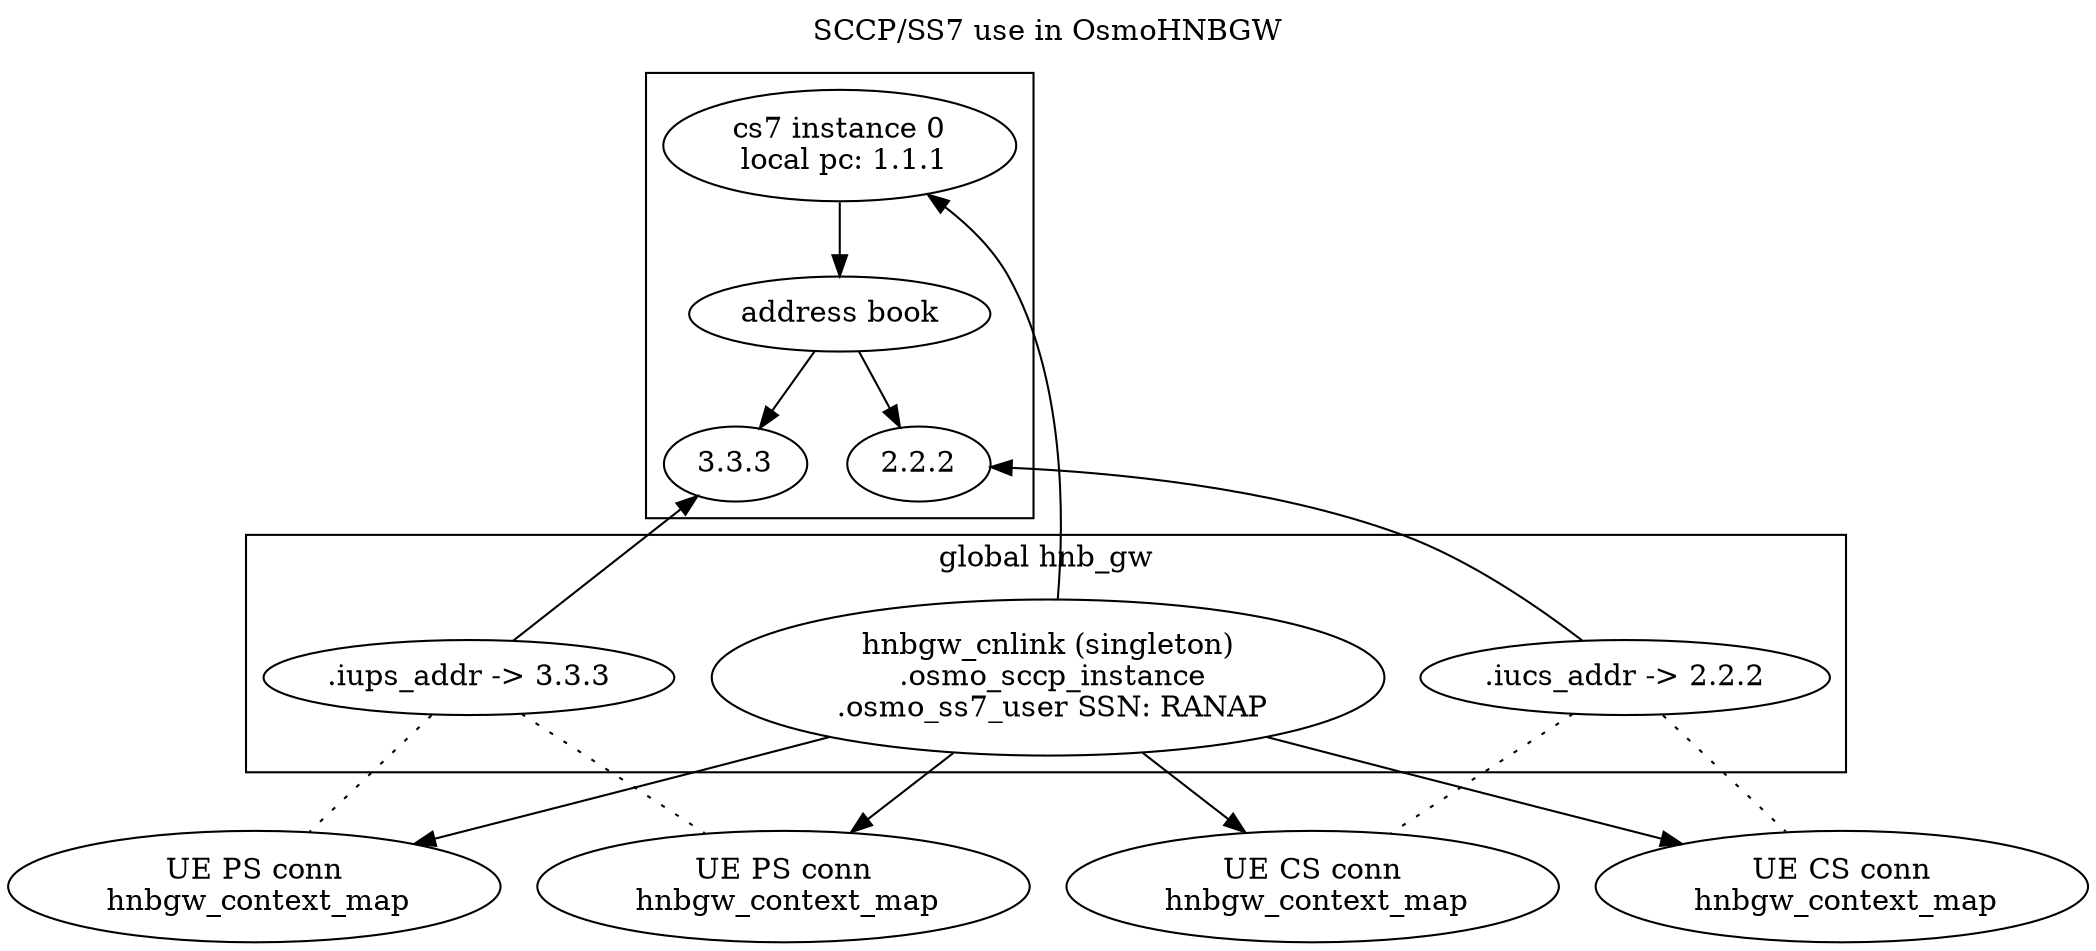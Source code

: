 digraph G {
rankdir=TB
labelloc=t; label="SCCP/SS7 use in OsmoHNBGW"

	subgraph cluster_ss0 {
		label=""
		ss0 [label="cs7 instance 0\n local pc: 1.1.1"]
		ss0ab [label="address book"]
		ss0 -> ss0ab

		msc0a [label="2.2.2"]
		sgsn0a [label="3.3.3"]
		ss0ab -> msc0a,sgsn0a
	}

	iucs_addr [label=".iucs_addr -> 2.2.2"]
	iups_addr [label=".iups_addr -> 3.3.3"]
	msc0a -> iucs_addr [dir=back]
	sgsn0a -> iups_addr [dir=back]
	cnlink [label="hnbgw_cnlink (singleton)\n .osmo_sccp_instance\n .osmo_ss7_user SSN: RANAP"];
	ss0 -> cnlink [dir=back]

	cs0 [label="UE CS conn\n hnbgw_context_map"]
	cs1 [label="UE CS conn\n hnbgw_context_map"]
	ps0 [label="UE PS conn\n hnbgw_context_map"]
	ps1 [label="UE PS conn\n hnbgw_context_map"]
	cnlink -> cs0,cs1,ps0,ps1
	iucs_addr -> cs0,cs1 [style=dotted,dir=none]
	iups_addr -> ps0,ps1 [style=dotted,dir=none]

	subgraph cluster_hnbgw {
		label="global hnb_gw"
		cnlink
		iucs_addr
		iups_addr
	}
}
